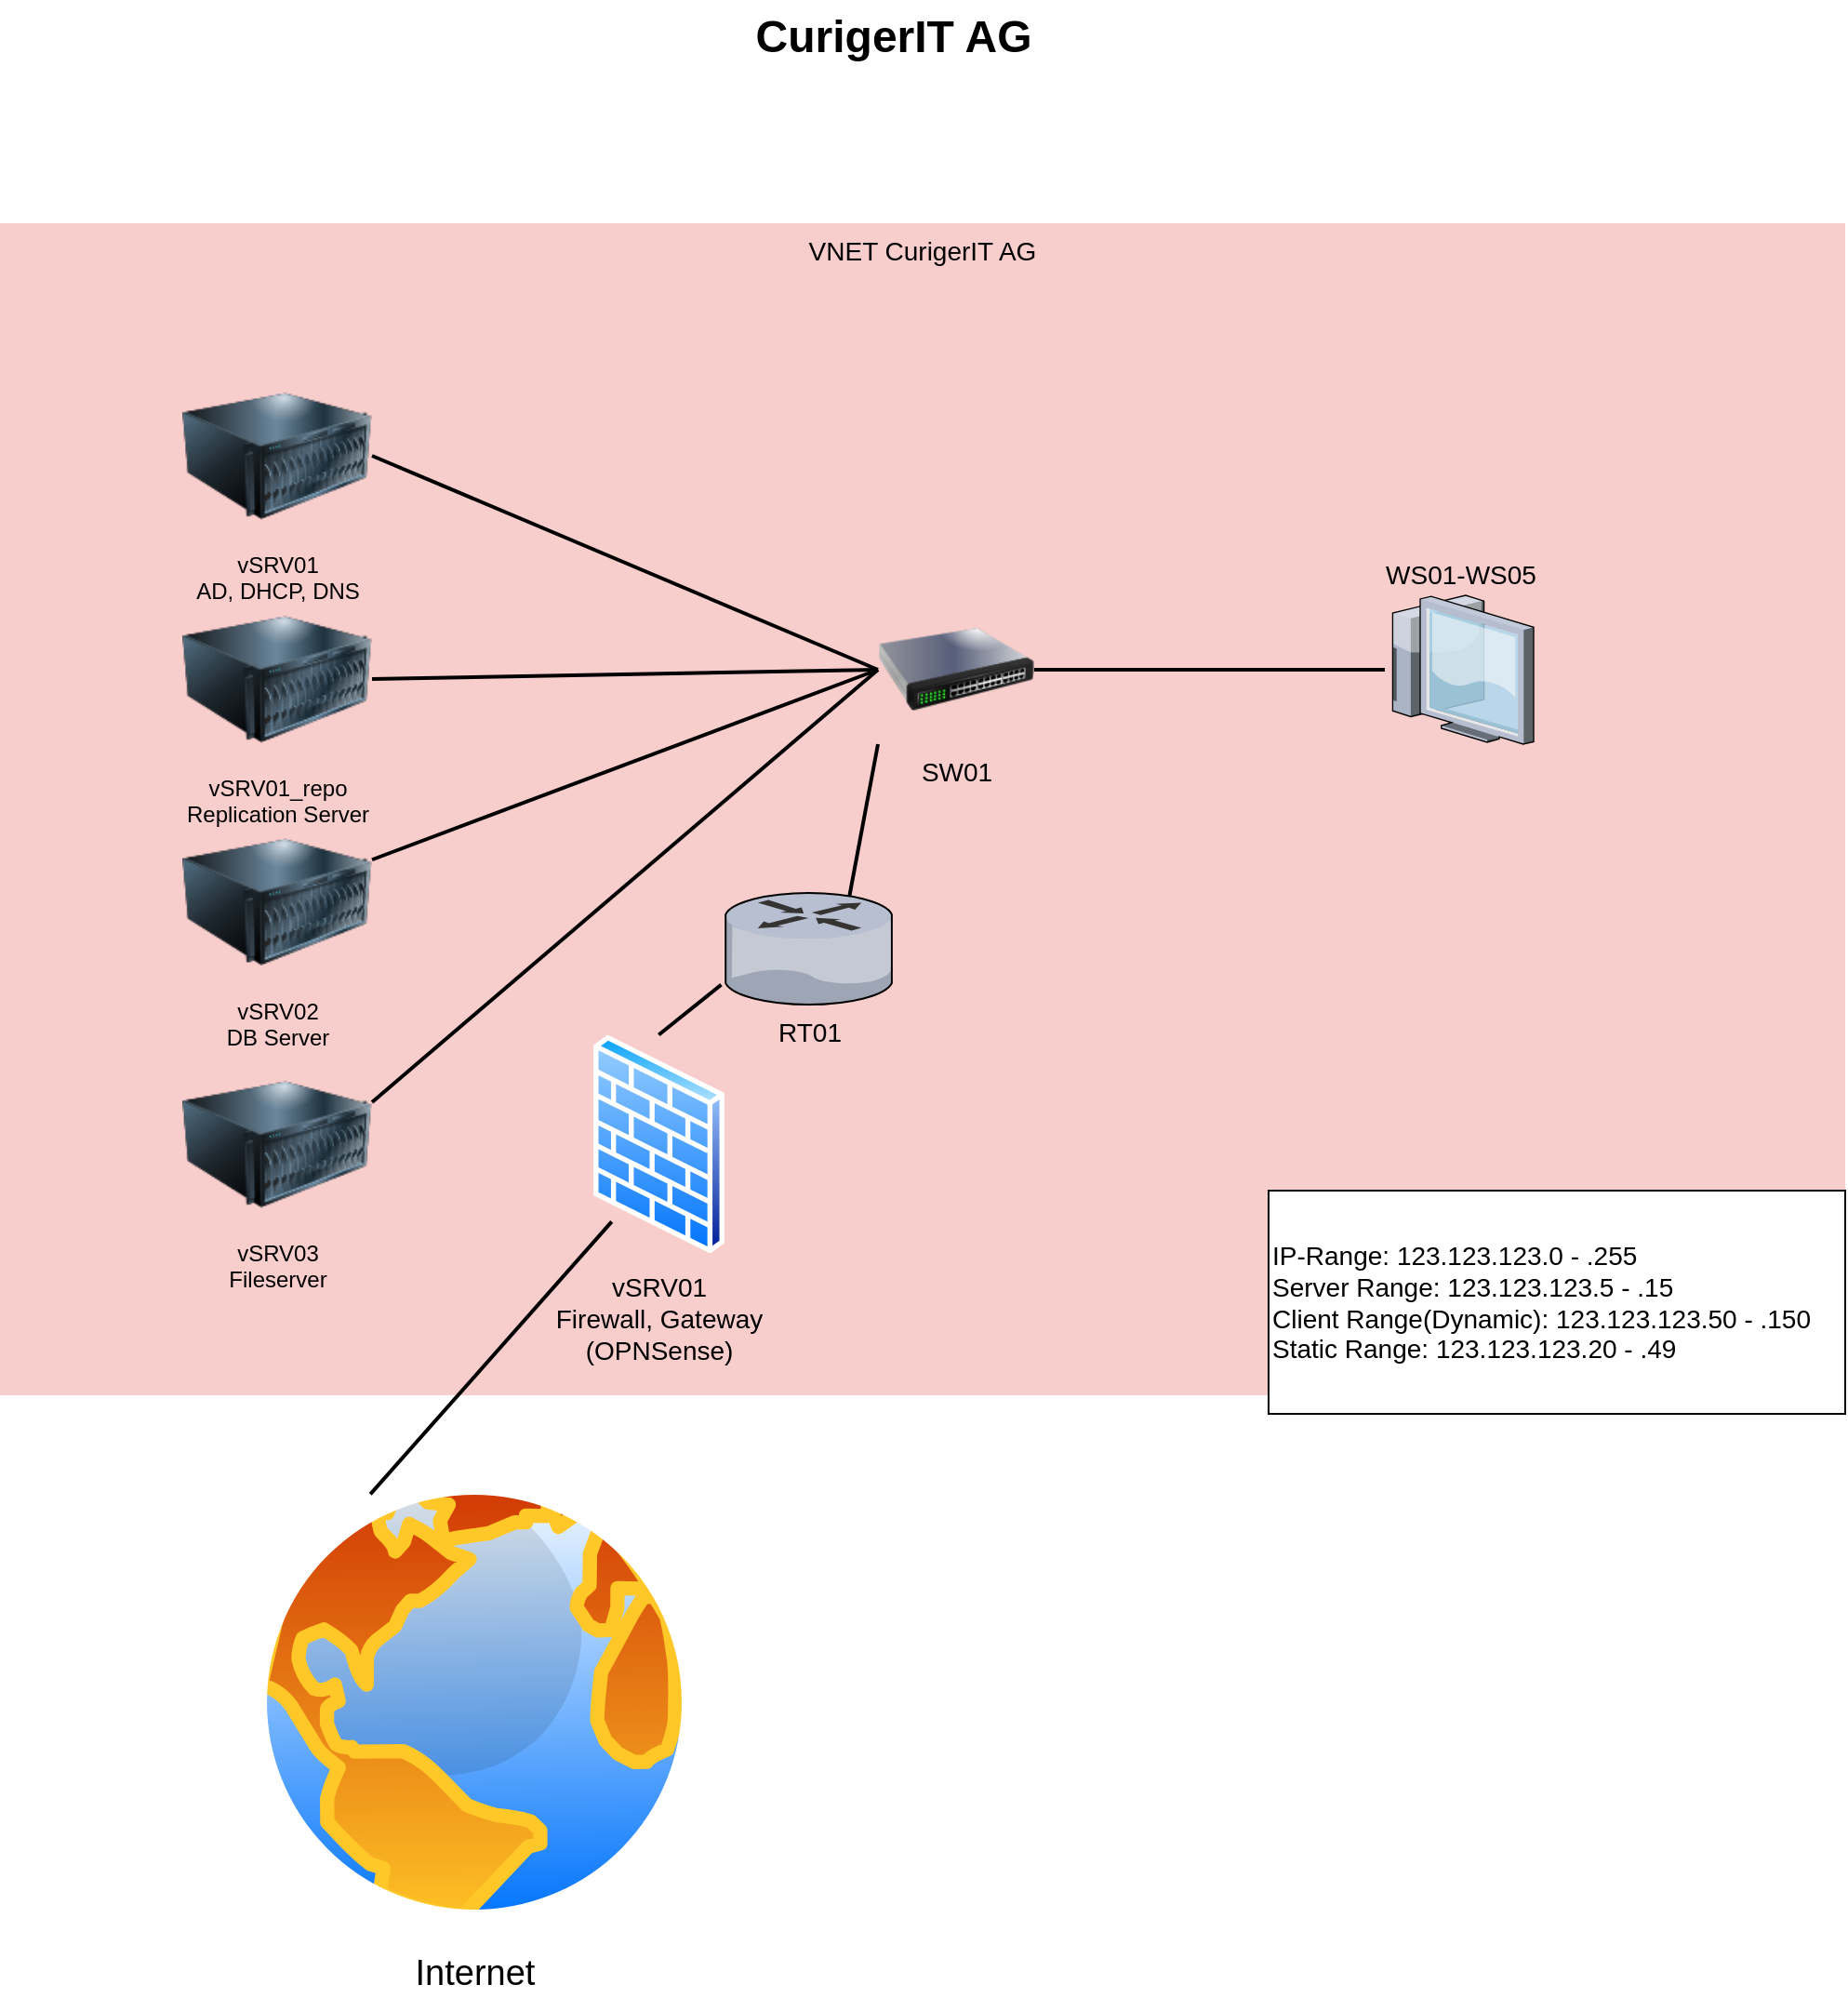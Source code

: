 <mxfile version="20.3.0" type="device"><diagram name="Page-1" id="e3a06f82-3646-2815-327d-82caf3d4e204"><mxGraphModel dx="3125" dy="1603" grid="1" gridSize="10" guides="1" tooltips="1" connect="1" arrows="1" fold="1" page="1" pageScale="1.5" pageWidth="1169" pageHeight="826" background="none" math="0" shadow="0"><root><mxCell id="0" style=";html=1;"/><mxCell id="1" style=";html=1;" parent="0"/><mxCell id="6a7d8f32e03d9370-61" value="VNET CurigerIT AG" style="whiteSpace=wrap;html=1;fillColor=#f8cecc;fontSize=14;strokeColor=none;verticalAlign=top;" parent="1" vertex="1"><mxGeometry x="450" y="150" width="992" height="630" as="geometry"/></mxCell><mxCell id="6a7d8f32e03d9370-52" style="edgeStyle=none;rounded=0;html=1;startSize=10;endSize=10;jettySize=auto;orthogonalLoop=1;fontSize=14;endArrow=none;endFill=0;strokeWidth=2;entryX=0;entryY=1;entryDx=0;entryDy=0;exitX=0.712;exitY=0.233;exitDx=0;exitDy=0;exitPerimeter=0;" parent="1" source="6a7d8f32e03d9370-13" target="KxBQrnaGbTrPJZ9B0l4C-9" edge="1"><mxGeometry relative="1" as="geometry"><mxPoint x="960.78" y="419.46" as="targetPoint"/></mxGeometry></mxCell><mxCell id="6a7d8f32e03d9370-13" value="RT01" style="verticalLabelPosition=bottom;aspect=fixed;html=1;verticalAlign=top;strokeColor=none;shape=mxgraph.citrix.router;fillColor=#66B2FF;gradientColor=#0066CC;fontSize=14;" parent="1" vertex="1"><mxGeometry x="840" y="510" width="90.41" height="60" as="geometry"/></mxCell><mxCell id="6a7d8f32e03d9370-53" style="edgeStyle=none;rounded=0;html=1;startSize=10;endSize=10;jettySize=auto;orthogonalLoop=1;fontSize=14;endArrow=none;endFill=0;strokeWidth=2;exitX=1;exitY=0.5;exitDx=0;exitDy=0;" parent="1" source="KxBQrnaGbTrPJZ9B0l4C-9" target="6a7d8f32e03d9370-29" edge="1"><mxGeometry relative="1" as="geometry"><mxPoint x="1008" y="390" as="sourcePoint"/></mxGeometry></mxCell><mxCell id="6a7d8f32e03d9370-29" value="WS01-WS05" style="verticalLabelPosition=top;aspect=fixed;html=1;verticalAlign=bottom;strokeColor=none;shape=mxgraph.citrix.thin_client;fillColor=#66B2FF;gradientColor=#0066CC;fontSize=14;labelPosition=center;align=center;" parent="1" vertex="1"><mxGeometry x="1194.5" y="350" width="80" height="80" as="geometry"/></mxCell><mxCell id="6a7d8f32e03d9370-62" value="CurigerIT AG" style="text;strokeColor=none;fillColor=none;html=1;fontSize=24;fontStyle=1;verticalAlign=middle;align=center;" parent="1" vertex="1"><mxGeometry x="499" y="30" width="861" height="40" as="geometry"/></mxCell><mxCell id="KxBQrnaGbTrPJZ9B0l4C-1" value="vSRV01&lt;br&gt;AD, DHCP, DNS" style="image;html=1;image=img/lib/clip_art/computers/Server_128x128.png;labelBackgroundColor=none;" vertex="1" parent="1"><mxGeometry x="548" y="230" width="102" height="90" as="geometry"/></mxCell><mxCell id="KxBQrnaGbTrPJZ9B0l4C-2" value="vSRV02&lt;br&gt;DB Server" style="image;html=1;image=img/lib/clip_art/computers/Server_128x128.png;labelBackgroundColor=none;" vertex="1" parent="1"><mxGeometry x="548" y="469.5" width="102" height="90.5" as="geometry"/></mxCell><mxCell id="KxBQrnaGbTrPJZ9B0l4C-3" value="vSRV01_repo&lt;br&gt;Replication Server" style="image;html=1;image=img/lib/clip_art/computers/Server_128x128.png;labelBackgroundColor=none;" vertex="1" parent="1"><mxGeometry x="548" y="350" width="102" height="90" as="geometry"/></mxCell><mxCell id="KxBQrnaGbTrPJZ9B0l4C-6" style="edgeStyle=none;rounded=0;html=1;startSize=10;endSize=10;jettySize=auto;orthogonalLoop=1;fontSize=14;endArrow=none;endFill=0;strokeWidth=2;exitX=1;exitY=0.5;exitDx=0;exitDy=0;entryX=0;entryY=0.5;entryDx=0;entryDy=0;" edge="1" parent="1" source="KxBQrnaGbTrPJZ9B0l4C-1" target="KxBQrnaGbTrPJZ9B0l4C-9"><mxGeometry relative="1" as="geometry"><mxPoint x="707.998" y="442.866" as="sourcePoint"/><mxPoint x="915.332" y="390.037" as="targetPoint"/></mxGeometry></mxCell><mxCell id="KxBQrnaGbTrPJZ9B0l4C-7" style="edgeStyle=none;rounded=0;html=1;startSize=10;endSize=10;jettySize=auto;orthogonalLoop=1;fontSize=14;endArrow=none;endFill=0;strokeWidth=2;exitX=1;exitY=0.5;exitDx=0;exitDy=0;entryX=0;entryY=0.5;entryDx=0;entryDy=0;" edge="1" parent="1" source="KxBQrnaGbTrPJZ9B0l4C-3" target="KxBQrnaGbTrPJZ9B0l4C-9"><mxGeometry relative="1" as="geometry"><mxPoint x="638" y="280" as="sourcePoint"/><mxPoint x="916.62" y="391.323" as="targetPoint"/></mxGeometry></mxCell><mxCell id="KxBQrnaGbTrPJZ9B0l4C-8" style="edgeStyle=none;rounded=0;html=1;startSize=10;endSize=10;jettySize=auto;orthogonalLoop=1;fontSize=14;endArrow=none;endFill=0;strokeWidth=2;exitX=1;exitY=0.25;exitDx=0;exitDy=0;entryX=0;entryY=0.5;entryDx=0;entryDy=0;" edge="1" parent="1" source="KxBQrnaGbTrPJZ9B0l4C-2" target="KxBQrnaGbTrPJZ9B0l4C-9"><mxGeometry relative="1" as="geometry"><mxPoint x="638" y="390" as="sourcePoint"/><mxPoint x="916.62" y="407.301" as="targetPoint"/></mxGeometry></mxCell><mxCell id="KxBQrnaGbTrPJZ9B0l4C-9" value="SW01" style="image;html=1;image=img/lib/clip_art/networking/Switch_128x128.png;labelBackgroundColor=none;fontSize=14;" vertex="1" parent="1"><mxGeometry x="922" y="350" width="84" height="80" as="geometry"/></mxCell><mxCell id="KxBQrnaGbTrPJZ9B0l4C-11" value="&lt;div style=&quot;&quot;&gt;IP-Range:&lt;span style=&quot;&quot;&gt;&#9;&lt;/span&gt;&lt;span style=&quot;&quot;&gt;&#9;&lt;span style=&quot;&quot;&gt;&#9;&lt;/span&gt;&lt;/span&gt;123.123.123.0 - .255&lt;/div&gt;&lt;div style=&quot;&quot;&gt;Server Range:&lt;span style=&quot;&quot;&gt;&#9;&lt;/span&gt;&lt;span style=&quot;&quot;&gt;&#9;&lt;span style=&quot;&quot;&gt;&#9;&lt;/span&gt;&lt;/span&gt;123.123.123.5 - .15&lt;/div&gt;&lt;div style=&quot;&quot;&gt;Client Range(Dynamic):&lt;span style=&quot;&quot;&gt;&#9;&lt;/span&gt;123.123.123.50 - .150&lt;/div&gt;&lt;div style=&quot;&quot;&gt;Static Range:&lt;span style=&quot;&quot;&gt;&#9;&lt;/span&gt;&lt;span style=&quot;&quot;&gt;&#9;&lt;/span&gt;&lt;span style=&quot;&quot;&gt;&#9;&lt;/span&gt;123.123.123.20 - .49&lt;/div&gt;" style="rounded=0;whiteSpace=wrap;html=1;labelBackgroundColor=none;fontSize=14;align=left;" vertex="1" parent="1"><mxGeometry x="1132" y="670" width="310" height="120" as="geometry"/></mxCell><mxCell id="KxBQrnaGbTrPJZ9B0l4C-12" value="vSRV03&lt;br&gt;Fileserver" style="image;html=1;image=img/lib/clip_art/computers/Server_128x128.png;labelBackgroundColor=none;" vertex="1" parent="1"><mxGeometry x="548" y="600" width="102" height="90" as="geometry"/></mxCell><mxCell id="KxBQrnaGbTrPJZ9B0l4C-13" style="edgeStyle=none;rounded=0;html=1;startSize=10;endSize=10;jettySize=auto;orthogonalLoop=1;fontSize=14;endArrow=none;endFill=0;strokeWidth=2;exitX=1;exitY=0.25;exitDx=0;exitDy=0;entryX=0;entryY=0.5;entryDx=0;entryDy=0;" edge="1" parent="1" source="KxBQrnaGbTrPJZ9B0l4C-12" target="KxBQrnaGbTrPJZ9B0l4C-9"><mxGeometry relative="1" as="geometry"><mxPoint x="660" y="502.125" as="sourcePoint"/><mxPoint x="932.0" y="400" as="targetPoint"/></mxGeometry></mxCell><mxCell id="KxBQrnaGbTrPJZ9B0l4C-14" value="&lt;font style=&quot;font-size: 19px;&quot;&gt;Internet&lt;/font&gt;" style="aspect=fixed;perimeter=ellipsePerimeter;html=1;align=center;shadow=0;dashed=0;spacingTop=3;image;image=img/lib/active_directory/internet_globe.svg;labelBackgroundColor=none;fontSize=14;" vertex="1" parent="1"><mxGeometry x="580" y="820" width="250" height="250" as="geometry"/></mxCell><mxCell id="KxBQrnaGbTrPJZ9B0l4C-15" value="vSRV01&lt;br&gt;Firewall, Gateway&lt;br&gt;(OPNSense)" style="aspect=fixed;perimeter=ellipsePerimeter;html=1;align=center;shadow=0;dashed=0;spacingTop=3;image;image=img/lib/active_directory/firewall.svg;labelBackgroundColor=none;fontSize=14;" vertex="1" parent="1"><mxGeometry x="768.3" y="586.23" width="71.7" height="117.54" as="geometry"/></mxCell><mxCell id="KxBQrnaGbTrPJZ9B0l4C-16" style="edgeStyle=none;rounded=0;html=1;startSize=10;endSize=10;jettySize=auto;orthogonalLoop=1;fontSize=14;endArrow=none;endFill=0;strokeWidth=2;exitX=0.5;exitY=0;exitDx=0;exitDy=0;entryX=-0.025;entryY=0.822;entryDx=0;entryDy=0;entryPerimeter=0;" edge="1" parent="1" source="KxBQrnaGbTrPJZ9B0l4C-15" target="6a7d8f32e03d9370-13"><mxGeometry relative="1" as="geometry"><mxPoint x="880" y="1032.5" as="sourcePoint"/><mxPoint x="1152" y="800" as="targetPoint"/><Array as="points"/></mxGeometry></mxCell><mxCell id="KxBQrnaGbTrPJZ9B0l4C-17" style="edgeStyle=none;rounded=0;html=1;startSize=10;endSize=10;jettySize=auto;orthogonalLoop=1;fontSize=14;endArrow=none;endFill=0;strokeWidth=2;exitX=0.25;exitY=0;exitDx=0;exitDy=0;entryX=0;entryY=1;entryDx=0;entryDy=0;" edge="1" parent="1" source="KxBQrnaGbTrPJZ9B0l4C-14" target="KxBQrnaGbTrPJZ9B0l4C-15"><mxGeometry relative="1" as="geometry"><mxPoint x="843.0" y="826.91" as="sourcePoint"/><mxPoint x="876.59" y="800.0" as="targetPoint"/><Array as="points"/></mxGeometry></mxCell></root></mxGraphModel></diagram></mxfile>